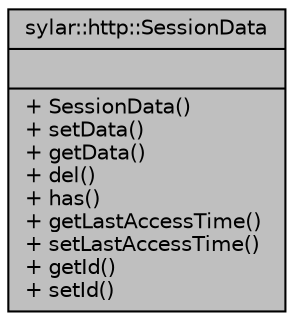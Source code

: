 digraph "sylar::http::SessionData"
{
 // LATEX_PDF_SIZE
  edge [fontname="Helvetica",fontsize="10",labelfontname="Helvetica",labelfontsize="10"];
  node [fontname="Helvetica",fontsize="10",shape=record];
  Node1 [label="{sylar::http::SessionData\n||+ SessionData()\l+ setData()\l+ getData()\l+ del()\l+ has()\l+ getLastAccessTime()\l+ setLastAccessTime()\l+ getId()\l+ setId()\l}",height=0.2,width=0.4,color="black", fillcolor="grey75", style="filled", fontcolor="black",tooltip=" "];
}
